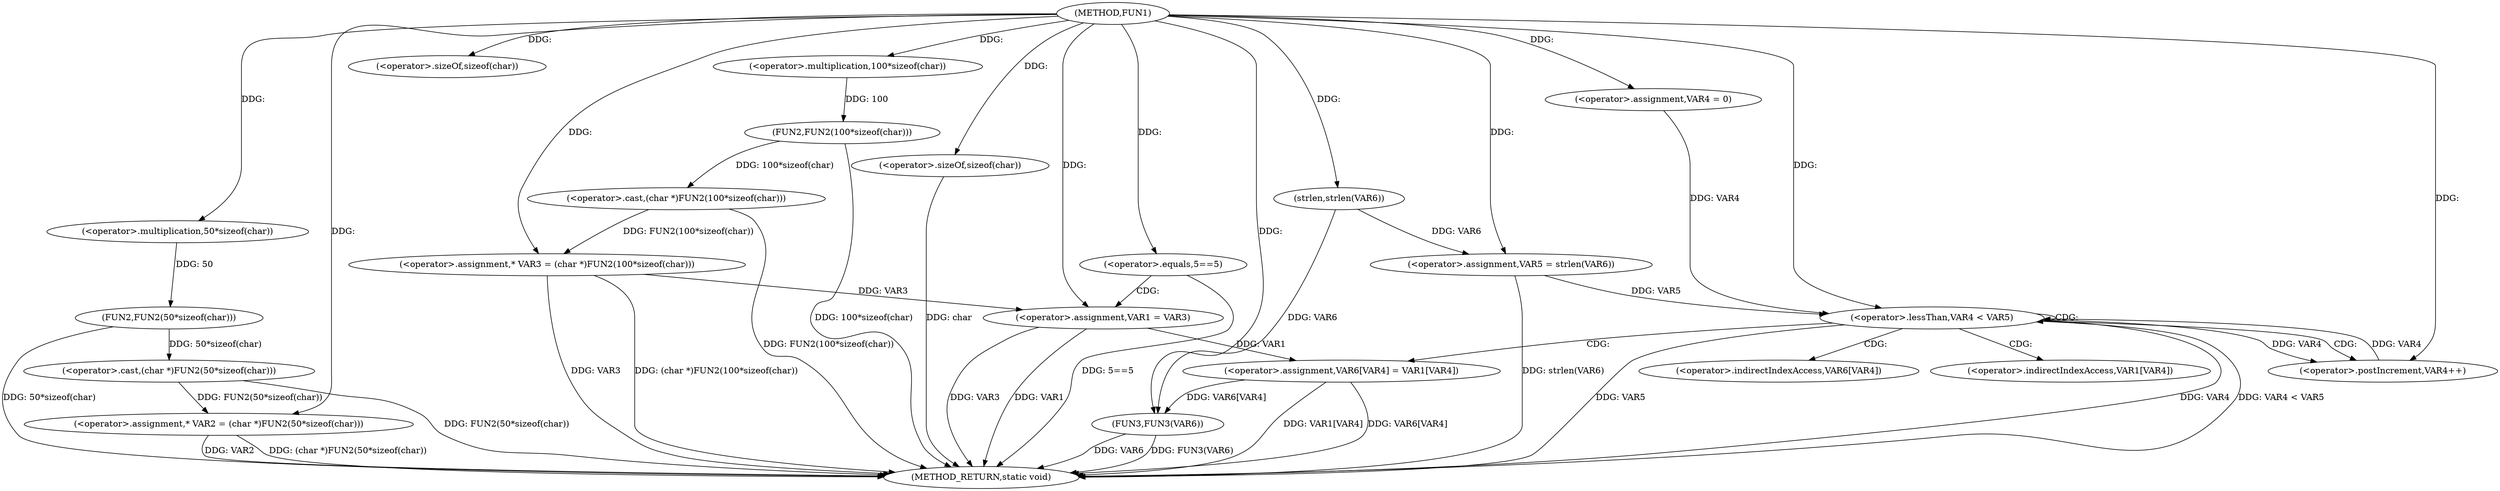 digraph FUN1 {  
"1000100" [label = "(METHOD,FUN1)" ]
"1000158" [label = "(METHOD_RETURN,static void)" ]
"1000104" [label = "(<operator>.assignment,* VAR2 = (char *)FUN2(50*sizeof(char)))" ]
"1000106" [label = "(<operator>.cast,(char *)FUN2(50*sizeof(char)))" ]
"1000108" [label = "(FUN2,FUN2(50*sizeof(char)))" ]
"1000109" [label = "(<operator>.multiplication,50*sizeof(char))" ]
"1000111" [label = "(<operator>.sizeOf,sizeof(char))" ]
"1000114" [label = "(<operator>.assignment,* VAR3 = (char *)FUN2(100*sizeof(char)))" ]
"1000116" [label = "(<operator>.cast,(char *)FUN2(100*sizeof(char)))" ]
"1000118" [label = "(FUN2,FUN2(100*sizeof(char)))" ]
"1000119" [label = "(<operator>.multiplication,100*sizeof(char))" ]
"1000121" [label = "(<operator>.sizeOf,sizeof(char))" ]
"1000124" [label = "(<operator>.equals,5==5)" ]
"1000128" [label = "(<operator>.assignment,VAR1 = VAR3)" ]
"1000135" [label = "(<operator>.assignment,VAR5 = strlen(VAR6))" ]
"1000137" [label = "(strlen,strlen(VAR6))" ]
"1000140" [label = "(<operator>.assignment,VAR4 = 0)" ]
"1000143" [label = "(<operator>.lessThan,VAR4 < VAR5)" ]
"1000146" [label = "(<operator>.postIncrement,VAR4++)" ]
"1000149" [label = "(<operator>.assignment,VAR6[VAR4] = VAR1[VAR4])" ]
"1000156" [label = "(FUN3,FUN3(VAR6))" ]
"1000150" [label = "(<operator>.indirectIndexAccess,VAR6[VAR4])" ]
"1000153" [label = "(<operator>.indirectIndexAccess,VAR1[VAR4])" ]
  "1000128" -> "1000158"  [ label = "DDG: VAR3"] 
  "1000106" -> "1000158"  [ label = "DDG: FUN2(50*sizeof(char))"] 
  "1000156" -> "1000158"  [ label = "DDG: VAR6"] 
  "1000104" -> "1000158"  [ label = "DDG: VAR2"] 
  "1000149" -> "1000158"  [ label = "DDG: VAR1[VAR4]"] 
  "1000116" -> "1000158"  [ label = "DDG: FUN2(100*sizeof(char))"] 
  "1000149" -> "1000158"  [ label = "DDG: VAR6[VAR4]"] 
  "1000118" -> "1000158"  [ label = "DDG: 100*sizeof(char)"] 
  "1000114" -> "1000158"  [ label = "DDG: (char *)FUN2(100*sizeof(char))"] 
  "1000124" -> "1000158"  [ label = "DDG: 5==5"] 
  "1000128" -> "1000158"  [ label = "DDG: VAR1"] 
  "1000143" -> "1000158"  [ label = "DDG: VAR4"] 
  "1000114" -> "1000158"  [ label = "DDG: VAR3"] 
  "1000143" -> "1000158"  [ label = "DDG: VAR4 < VAR5"] 
  "1000121" -> "1000158"  [ label = "DDG: char"] 
  "1000143" -> "1000158"  [ label = "DDG: VAR5"] 
  "1000156" -> "1000158"  [ label = "DDG: FUN3(VAR6)"] 
  "1000135" -> "1000158"  [ label = "DDG: strlen(VAR6)"] 
  "1000104" -> "1000158"  [ label = "DDG: (char *)FUN2(50*sizeof(char))"] 
  "1000108" -> "1000158"  [ label = "DDG: 50*sizeof(char)"] 
  "1000106" -> "1000104"  [ label = "DDG: FUN2(50*sizeof(char))"] 
  "1000100" -> "1000104"  [ label = "DDG: "] 
  "1000108" -> "1000106"  [ label = "DDG: 50*sizeof(char)"] 
  "1000109" -> "1000108"  [ label = "DDG: 50"] 
  "1000100" -> "1000109"  [ label = "DDG: "] 
  "1000100" -> "1000111"  [ label = "DDG: "] 
  "1000116" -> "1000114"  [ label = "DDG: FUN2(100*sizeof(char))"] 
  "1000100" -> "1000114"  [ label = "DDG: "] 
  "1000118" -> "1000116"  [ label = "DDG: 100*sizeof(char)"] 
  "1000119" -> "1000118"  [ label = "DDG: 100"] 
  "1000100" -> "1000119"  [ label = "DDG: "] 
  "1000100" -> "1000121"  [ label = "DDG: "] 
  "1000100" -> "1000124"  [ label = "DDG: "] 
  "1000114" -> "1000128"  [ label = "DDG: VAR3"] 
  "1000100" -> "1000128"  [ label = "DDG: "] 
  "1000137" -> "1000135"  [ label = "DDG: VAR6"] 
  "1000100" -> "1000135"  [ label = "DDG: "] 
  "1000100" -> "1000137"  [ label = "DDG: "] 
  "1000100" -> "1000140"  [ label = "DDG: "] 
  "1000140" -> "1000143"  [ label = "DDG: VAR4"] 
  "1000146" -> "1000143"  [ label = "DDG: VAR4"] 
  "1000100" -> "1000143"  [ label = "DDG: "] 
  "1000135" -> "1000143"  [ label = "DDG: VAR5"] 
  "1000143" -> "1000146"  [ label = "DDG: VAR4"] 
  "1000100" -> "1000146"  [ label = "DDG: "] 
  "1000128" -> "1000149"  [ label = "DDG: VAR1"] 
  "1000149" -> "1000156"  [ label = "DDG: VAR6[VAR4]"] 
  "1000137" -> "1000156"  [ label = "DDG: VAR6"] 
  "1000100" -> "1000156"  [ label = "DDG: "] 
  "1000124" -> "1000128"  [ label = "CDG: "] 
  "1000143" -> "1000153"  [ label = "CDG: "] 
  "1000143" -> "1000150"  [ label = "CDG: "] 
  "1000143" -> "1000146"  [ label = "CDG: "] 
  "1000143" -> "1000143"  [ label = "CDG: "] 
  "1000143" -> "1000149"  [ label = "CDG: "] 
}
